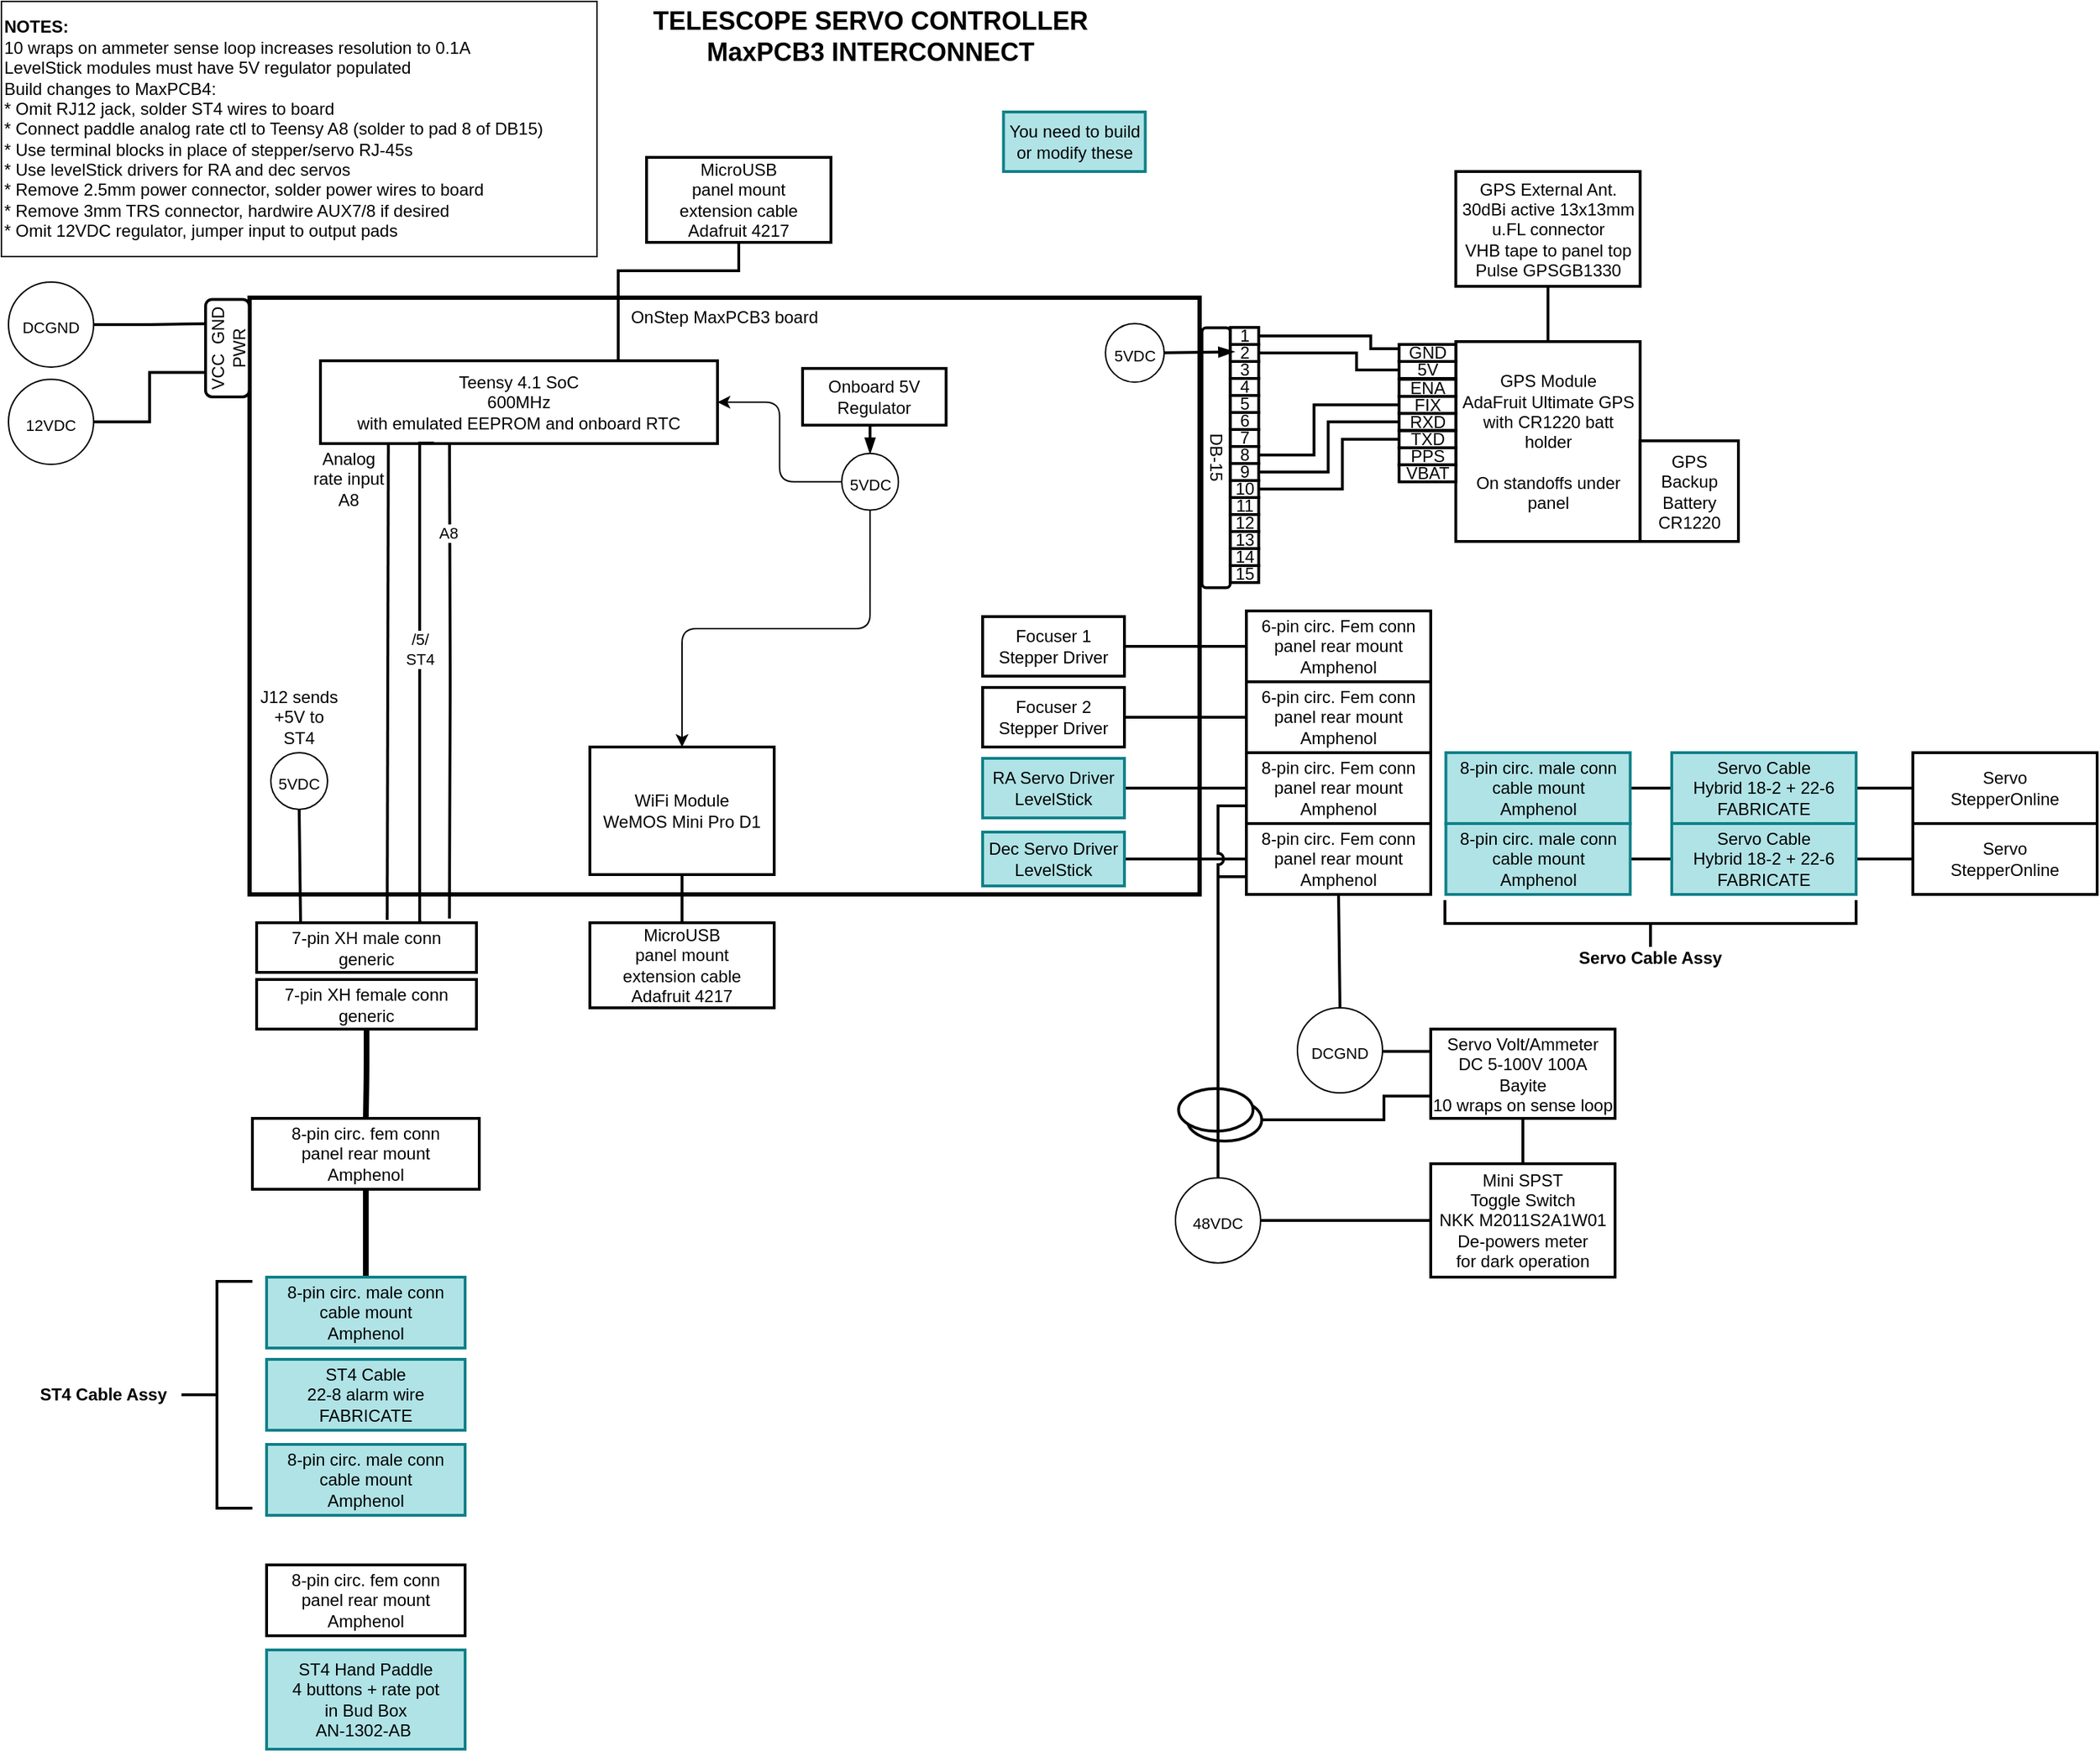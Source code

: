 <mxfile>
    <diagram name="Page-1" id="UEqEyAsB8S766lTFCi-Z">
        <mxGraphModel dx="906" dy="627" grid="1" gridSize="10" guides="1" tooltips="1" connect="1" arrows="1" fold="1" page="1" pageScale="1" pageWidth="1654" pageHeight="2336" math="0" shadow="0">
            <root>
                <mxCell id="0"/>
                <mxCell id="1" parent="0"/>
                <mxCell id="fNMqg_ss_aidQW02KWIx-110" style="edgeStyle=orthogonalEdgeStyle;rounded=0;jumpStyle=arc;orthogonalLoop=1;jettySize=auto;html=1;exitX=1;exitY=0.5;exitDx=0;exitDy=0;entryX=0;entryY=0.75;entryDx=0;entryDy=0;strokeWidth=2;endArrow=none;endFill=0;" parent="1" source="fNMqg_ss_aidQW02KWIx-108" target="fNMqg_ss_aidQW02KWIx-109" edge="1">
                    <mxGeometry relative="1" as="geometry">
                        <Array as="points">
                            <mxPoint x="1010" y="809"/>
                            <mxPoint x="1010" y="792"/>
                        </Array>
                    </mxGeometry>
                </mxCell>
                <mxCell id="fNMqg_ss_aidQW02KWIx-108" value="" style="ellipse;whiteSpace=wrap;html=1;strokeWidth=2;" parent="1" vertex="1">
                    <mxGeometry x="871.32" y="794" width="52.5" height="30" as="geometry"/>
                </mxCell>
                <mxCell id="fNMqg_ss_aidQW02KWIx-107" value="" style="ellipse;whiteSpace=wrap;html=1;strokeWidth=2;" parent="1" vertex="1">
                    <mxGeometry x="865.18" y="787" width="52.5" height="30" as="geometry"/>
                </mxCell>
                <mxCell id="Q9T9pun5c3dHjWWsXrWX-3" value="OnStep MaxPCB3 board" style="rounded=0;whiteSpace=wrap;html=1;verticalAlign=top;strokeWidth=3;" parent="1" vertex="1">
                    <mxGeometry x="210" y="229" width="670" height="421" as="geometry"/>
                </mxCell>
                <mxCell id="_HGjW_DX3VZrAmac7toe-38" value="&lt;font style=&quot;font-size: 18px;&quot;&gt;&lt;b&gt;TELESCOPE SERVO CONTROLLER&lt;br&gt;MaxPCB3 INTERCONNECT&lt;br&gt;&lt;/b&gt;&lt;/font&gt;" style="text;html=1;strokeColor=none;fillColor=none;align=center;verticalAlign=middle;whiteSpace=wrap;rounded=0;fontSize=11;fontFamily=Helvetica;fontColor=default;" parent="1" vertex="1">
                    <mxGeometry x="482.62" y="30" width="330" height="30" as="geometry"/>
                </mxCell>
                <mxCell id="_HGjW_DX3VZrAmac7toe-56" value="&lt;font style=&quot;font-size: 11px;&quot;&gt;12VDC&lt;/font&gt;" style="ellipse;whiteSpace=wrap;html=1;aspect=fixed;fontFamily=Helvetica;fontSize=18;fontColor=default;" parent="1" vertex="1">
                    <mxGeometry x="40" y="286.61" width="60" height="60" as="geometry"/>
                </mxCell>
                <mxCell id="DmmtlnbeRdiQzRtUIVF0-5" value="DB-15" style="rounded=1;whiteSpace=wrap;html=1;strokeWidth=2;rotation=90;" parent="1" vertex="1">
                    <mxGeometry x="800" y="331.92" width="183.39" height="20" as="geometry"/>
                </mxCell>
                <mxCell id="DmmtlnbeRdiQzRtUIVF0-23" value="&lt;b&gt;NOTES:&lt;/b&gt;&lt;br&gt;10 wraps on ammeter sense loop increases resolution to 0.1A&lt;br&gt;LevelStick modules must have 5V regulator populated&lt;br&gt;Build changes to MaxPCB4:&lt;br&gt;* Omit RJ12 jack, solder ST4 wires to board&lt;br&gt;* Connect paddle analog rate ctl to Teensy A8 (solder to pad 8 of DB15)&lt;br&gt;* Use terminal blocks in place of stepper/servo RJ-45s&lt;br&gt;* Use levelStick drivers for RA and dec servos&lt;br&gt;* Remove 2.5mm power connector, solder power wires to board&lt;br&gt;* Remove 3mm TRS connector, hardwire AUX7/8 if desired&lt;br&gt;* Omit 12VDC regulator, jumper input to output pads" style="text;html=1;strokeColor=default;fillColor=none;align=left;verticalAlign=middle;whiteSpace=wrap;rounded=0;perimeterSpacing=1;" parent="1" vertex="1">
                    <mxGeometry x="35" y="20" width="420" height="180" as="geometry"/>
                </mxCell>
                <mxCell id="DmmtlnbeRdiQzRtUIVF0-28" value="" style="endArrow=none;html=1;rounded=0;labelBackgroundColor=default;strokeColor=default;strokeWidth=2;fontFamily=Helvetica;fontSize=11;fontColor=default;shape=connector;jumpStyle=arc;edgeStyle=orthogonalEdgeStyle;entryX=0.25;entryY=0;entryDx=0;entryDy=0;exitX=1;exitY=0.5;exitDx=0;exitDy=0;" parent="1" source="_HGjW_DX3VZrAmac7toe-56" target="fNMqg_ss_aidQW02KWIx-8" edge="1">
                    <mxGeometry width="50" height="50" relative="1" as="geometry">
                        <mxPoint x="485" y="657" as="sourcePoint"/>
                        <mxPoint x="550" y="657" as="targetPoint"/>
                    </mxGeometry>
                </mxCell>
                <mxCell id="DmmtlnbeRdiQzRtUIVF0-29" value="&lt;font style=&quot;font-size: 11px;&quot;&gt;DCGND&lt;/font&gt;" style="ellipse;whiteSpace=wrap;html=1;aspect=fixed;fontFamily=Helvetica;fontSize=18;fontColor=default;" parent="1" vertex="1">
                    <mxGeometry x="40" y="218" width="60" height="60" as="geometry"/>
                </mxCell>
                <mxCell id="DmmtlnbeRdiQzRtUIVF0-33" value="ST4 Hand Paddle&lt;br&gt;4 buttons + rate pot&lt;br&gt;in Bud Box&lt;br&gt;AN-1302-AB&amp;nbsp;" style="rounded=0;whiteSpace=wrap;html=1;strokeWidth=2;rotation=0;fillColor=#b0e3e6;strokeColor=#0e8088;" parent="1" vertex="1">
                    <mxGeometry x="222" y="1183" width="140" height="70" as="geometry"/>
                </mxCell>
                <mxCell id="9" style="edgeStyle=orthogonalEdgeStyle;html=1;exitX=0.5;exitY=1;exitDx=0;exitDy=0;entryX=0.5;entryY=0;entryDx=0;entryDy=0;strokeWidth=4;endArrow=none;endFill=0;" edge="1" parent="1" source="fNMqg_ss_aidQW02KWIx-2" target="fNMqg_ss_aidQW02KWIx-5">
                    <mxGeometry relative="1" as="geometry"/>
                </mxCell>
                <mxCell id="fNMqg_ss_aidQW02KWIx-2" value="8-pin circ. fem conn&lt;br&gt;panel rear mount&lt;br&gt;Amphenol" style="rounded=0;whiteSpace=wrap;html=1;strokeWidth=2;rotation=0;" parent="1" vertex="1">
                    <mxGeometry x="212" y="808" width="160" height="50" as="geometry"/>
                </mxCell>
                <mxCell id="fNMqg_ss_aidQW02KWIx-5" value="8-pin circ. male conn&lt;br&gt;cable mount&lt;br&gt;Amphenol" style="rounded=0;whiteSpace=wrap;html=1;strokeWidth=2;rotation=0;fillColor=#b0e3e6;strokeColor=#0e8088;" parent="1" vertex="1">
                    <mxGeometry x="222" y="920" width="140" height="50" as="geometry"/>
                </mxCell>
                <mxCell id="fNMqg_ss_aidQW02KWIx-8" value="VCC&amp;nbsp; GND&lt;br&gt;PWR" style="rounded=1;whiteSpace=wrap;html=1;strokeWidth=2;rotation=-90;" parent="1" vertex="1">
                    <mxGeometry x="160" y="249.22" width="68.76" height="30.78" as="geometry"/>
                </mxCell>
                <mxCell id="fNMqg_ss_aidQW02KWIx-118" style="edgeStyle=orthogonalEdgeStyle;rounded=0;jumpStyle=arc;orthogonalLoop=1;jettySize=auto;html=1;exitX=0.5;exitY=1;exitDx=0;exitDy=0;entryX=0.5;entryY=0;entryDx=0;entryDy=0;strokeWidth=2;endArrow=none;endFill=0;" parent="1" source="fNMqg_ss_aidQW02KWIx-9" target="fNMqg_ss_aidQW02KWIx-117" edge="1">
                    <mxGeometry relative="1" as="geometry"/>
                </mxCell>
                <mxCell id="fNMqg_ss_aidQW02KWIx-9" value="WiFi Module&lt;br style=&quot;border-color: var(--border-color);&quot;&gt;WeMOS Mini Pro D1" style="rounded=0;whiteSpace=wrap;html=1;strokeWidth=2;rotation=0;" parent="1" vertex="1">
                    <mxGeometry x="450" y="546" width="130" height="90" as="geometry"/>
                </mxCell>
                <mxCell id="fNMqg_ss_aidQW02KWIx-10" value="GPS Module&lt;br&gt;AdaFruit Ultimate GPS&lt;br&gt;with CR1220 batt&lt;br&gt;holder&lt;br&gt;&lt;br&gt;On standoffs under panel" style="rounded=0;whiteSpace=wrap;html=1;strokeWidth=2;rotation=0;" parent="1" vertex="1">
                    <mxGeometry x="1060.7" y="260" width="130" height="141" as="geometry"/>
                </mxCell>
                <mxCell id="fNMqg_ss_aidQW02KWIx-13" value="1" style="rounded=0;whiteSpace=wrap;html=1;strokeWidth=2;rotation=0;" parent="1" vertex="1">
                    <mxGeometry x="901.7" y="250" width="20" height="12" as="geometry"/>
                </mxCell>
                <mxCell id="fNMqg_ss_aidQW02KWIx-14" value="2" style="rounded=0;whiteSpace=wrap;html=1;strokeWidth=2;rotation=0;" parent="1" vertex="1">
                    <mxGeometry x="901.7" y="262" width="20" height="12" as="geometry"/>
                </mxCell>
                <mxCell id="fNMqg_ss_aidQW02KWIx-15" value="3" style="rounded=0;whiteSpace=wrap;html=1;strokeWidth=2;rotation=0;" parent="1" vertex="1">
                    <mxGeometry x="901.7" y="274" width="20" height="12" as="geometry"/>
                </mxCell>
                <mxCell id="fNMqg_ss_aidQW02KWIx-16" value="4" style="rounded=0;whiteSpace=wrap;html=1;strokeWidth=2;rotation=0;" parent="1" vertex="1">
                    <mxGeometry x="901.7" y="286" width="20" height="12" as="geometry"/>
                </mxCell>
                <mxCell id="fNMqg_ss_aidQW02KWIx-17" value="5" style="rounded=0;whiteSpace=wrap;html=1;strokeWidth=2;rotation=0;" parent="1" vertex="1">
                    <mxGeometry x="901.7" y="298" width="20" height="12" as="geometry"/>
                </mxCell>
                <mxCell id="fNMqg_ss_aidQW02KWIx-18" value="6" style="rounded=0;whiteSpace=wrap;html=1;strokeWidth=2;rotation=0;" parent="1" vertex="1">
                    <mxGeometry x="901.7" y="310" width="20" height="12" as="geometry"/>
                </mxCell>
                <mxCell id="fNMqg_ss_aidQW02KWIx-19" value="7" style="rounded=0;whiteSpace=wrap;html=1;strokeWidth=2;rotation=0;" parent="1" vertex="1">
                    <mxGeometry x="901.7" y="322" width="20" height="12" as="geometry"/>
                </mxCell>
                <mxCell id="fNMqg_ss_aidQW02KWIx-20" value="8" style="rounded=0;whiteSpace=wrap;html=1;strokeWidth=2;rotation=0;" parent="1" vertex="1">
                    <mxGeometry x="901.7" y="334" width="20" height="12" as="geometry"/>
                </mxCell>
                <mxCell id="fNMqg_ss_aidQW02KWIx-21" value="9" style="rounded=0;whiteSpace=wrap;html=1;strokeWidth=2;rotation=0;" parent="1" vertex="1">
                    <mxGeometry x="901.7" y="346" width="20" height="12" as="geometry"/>
                </mxCell>
                <mxCell id="fNMqg_ss_aidQW02KWIx-38" style="edgeStyle=orthogonalEdgeStyle;rounded=0;orthogonalLoop=1;jettySize=auto;html=1;entryX=0;entryY=0.5;entryDx=0;entryDy=0;strokeWidth=2;endArrow=none;endFill=0;exitX=1;exitY=0.5;exitDx=0;exitDy=0;jumpStyle=arc;" parent="1" source="fNMqg_ss_aidQW02KWIx-22" target="fNMqg_ss_aidQW02KWIx-31" edge="1">
                    <mxGeometry relative="1" as="geometry">
                        <mxPoint x="1000.7" y="410" as="sourcePoint"/>
                        <Array as="points">
                            <mxPoint x="980.7" y="364"/>
                            <mxPoint x="980.7" y="329"/>
                        </Array>
                    </mxGeometry>
                </mxCell>
                <mxCell id="fNMqg_ss_aidQW02KWIx-22" value="10" style="rounded=0;whiteSpace=wrap;html=1;strokeWidth=2;rotation=0;" parent="1" vertex="1">
                    <mxGeometry x="901.7" y="358" width="20" height="12" as="geometry"/>
                </mxCell>
                <mxCell id="fNMqg_ss_aidQW02KWIx-23" value="11" style="rounded=0;whiteSpace=wrap;html=1;strokeWidth=2;rotation=0;" parent="1" vertex="1">
                    <mxGeometry x="901.7" y="370" width="20" height="12" as="geometry"/>
                </mxCell>
                <mxCell id="fNMqg_ss_aidQW02KWIx-24" value="12" style="rounded=0;whiteSpace=wrap;html=1;strokeWidth=2;rotation=0;" parent="1" vertex="1">
                    <mxGeometry x="901.7" y="382" width="20" height="12" as="geometry"/>
                </mxCell>
                <mxCell id="fNMqg_ss_aidQW02KWIx-25" value="13" style="rounded=0;whiteSpace=wrap;html=1;strokeWidth=2;rotation=0;" parent="1" vertex="1">
                    <mxGeometry x="901.7" y="394" width="20" height="12" as="geometry"/>
                </mxCell>
                <mxCell id="fNMqg_ss_aidQW02KWIx-26" value="14" style="rounded=0;whiteSpace=wrap;html=1;strokeWidth=2;rotation=0;" parent="1" vertex="1">
                    <mxGeometry x="901.7" y="406" width="20" height="12" as="geometry"/>
                </mxCell>
                <mxCell id="fNMqg_ss_aidQW02KWIx-27" value="15" style="rounded=0;whiteSpace=wrap;html=1;strokeWidth=2;rotation=0;" parent="1" vertex="1">
                    <mxGeometry x="901.7" y="418" width="20" height="12" as="geometry"/>
                </mxCell>
                <mxCell id="fNMqg_ss_aidQW02KWIx-28" value="GND" style="rounded=0;whiteSpace=wrap;html=1;strokeWidth=2;rotation=0;" parent="1" vertex="1">
                    <mxGeometry x="1020.7" y="262" width="40" height="12" as="geometry"/>
                </mxCell>
                <mxCell id="fNMqg_ss_aidQW02KWIx-29" value="5V" style="rounded=0;whiteSpace=wrap;html=1;strokeWidth=2;rotation=0;" parent="1" vertex="1">
                    <mxGeometry x="1020.7" y="274" width="40" height="12" as="geometry"/>
                </mxCell>
                <mxCell id="fNMqg_ss_aidQW02KWIx-30" value="RXD" style="rounded=0;whiteSpace=wrap;html=1;strokeWidth=2;rotation=0;" parent="1" vertex="1">
                    <mxGeometry x="1020.7" y="310.61" width="40" height="12" as="geometry"/>
                </mxCell>
                <mxCell id="fNMqg_ss_aidQW02KWIx-31" value="TXD" style="rounded=0;whiteSpace=wrap;html=1;strokeWidth=2;rotation=0;" parent="1" vertex="1">
                    <mxGeometry x="1020.7" y="322.92" width="40" height="12" as="geometry"/>
                </mxCell>
                <mxCell id="fNMqg_ss_aidQW02KWIx-32" value="" style="endArrow=none;html=1;rounded=0;labelBackgroundColor=default;strokeColor=default;strokeWidth=2;fontFamily=Helvetica;fontSize=11;fontColor=default;shape=connector;jumpStyle=arc;edgeStyle=orthogonalEdgeStyle;entryX=0;entryY=0.25;entryDx=0;entryDy=0;exitX=1;exitY=0.5;exitDx=0;exitDy=0;" parent="1" source="fNMqg_ss_aidQW02KWIx-13" target="fNMqg_ss_aidQW02KWIx-28" edge="1">
                    <mxGeometry width="50" height="50" relative="1" as="geometry">
                        <mxPoint x="320.7" y="278" as="sourcePoint"/>
                        <mxPoint x="399.7" y="277" as="targetPoint"/>
                        <Array as="points">
                            <mxPoint x="1000.7" y="256"/>
                            <mxPoint x="1000.7" y="265"/>
                        </Array>
                    </mxGeometry>
                </mxCell>
                <mxCell id="fNMqg_ss_aidQW02KWIx-34" value="" style="endArrow=none;html=1;rounded=0;strokeWidth=2;edgeStyle=orthogonalEdgeStyle;exitX=1;exitY=0.5;exitDx=0;exitDy=0;entryX=0.75;entryY=0;entryDx=0;entryDy=0;" parent="1" source="DmmtlnbeRdiQzRtUIVF0-29" target="fNMqg_ss_aidQW02KWIx-8" edge="1">
                    <mxGeometry width="50" height="50" relative="1" as="geometry">
                        <mxPoint x="400" y="360" as="sourcePoint"/>
                        <mxPoint x="450" y="310" as="targetPoint"/>
                    </mxGeometry>
                </mxCell>
                <mxCell id="fNMqg_ss_aidQW02KWIx-35" value="" style="endArrow=none;html=1;rounded=0;labelBackgroundColor=default;strokeColor=default;strokeWidth=2;fontFamily=Helvetica;fontSize=11;fontColor=default;shape=connector;jumpStyle=arc;edgeStyle=orthogonalEdgeStyle;entryX=0;entryY=0.5;entryDx=0;entryDy=0;exitX=1;exitY=0.5;exitDx=0;exitDy=0;" parent="1" source="fNMqg_ss_aidQW02KWIx-14" target="fNMqg_ss_aidQW02KWIx-29" edge="1">
                    <mxGeometry width="50" height="50" relative="1" as="geometry">
                        <mxPoint x="931.7" y="266" as="sourcePoint"/>
                        <mxPoint x="1030.7" y="275" as="targetPoint"/>
                        <Array as="points">
                            <mxPoint x="990.7" y="268"/>
                            <mxPoint x="990.7" y="280"/>
                        </Array>
                    </mxGeometry>
                </mxCell>
                <mxCell id="fNMqg_ss_aidQW02KWIx-36" value="" style="endArrow=none;html=1;rounded=0;labelBackgroundColor=default;strokeColor=default;strokeWidth=2;fontFamily=Helvetica;fontSize=11;fontColor=default;shape=connector;jumpStyle=arc;edgeStyle=orthogonalEdgeStyle;entryX=0;entryY=0.5;entryDx=0;entryDy=0;exitX=1;exitY=0.5;exitDx=0;exitDy=0;" parent="1" source="fNMqg_ss_aidQW02KWIx-21" target="fNMqg_ss_aidQW02KWIx-30" edge="1">
                    <mxGeometry width="50" height="50" relative="1" as="geometry">
                        <mxPoint x="960.7" y="370" as="sourcePoint"/>
                        <mxPoint x="1030.7" y="290" as="targetPoint"/>
                        <Array as="points">
                            <mxPoint x="970.7" y="352"/>
                            <mxPoint x="970.7" y="317"/>
                        </Array>
                    </mxGeometry>
                </mxCell>
                <mxCell id="fNMqg_ss_aidQW02KWIx-44" style="edgeStyle=orthogonalEdgeStyle;rounded=0;orthogonalLoop=1;jettySize=auto;html=1;exitX=0;exitY=0.5;exitDx=0;exitDy=0;entryX=1;entryY=0.5;entryDx=0;entryDy=0;strokeWidth=2;endArrow=none;endFill=0;jumpStyle=arc;" parent="1" source="fNMqg_ss_aidQW02KWIx-39" target="fNMqg_ss_aidQW02KWIx-20" edge="1">
                    <mxGeometry relative="1" as="geometry">
                        <Array as="points">
                            <mxPoint x="960.7" y="305"/>
                            <mxPoint x="960.7" y="340"/>
                        </Array>
                    </mxGeometry>
                </mxCell>
                <mxCell id="fNMqg_ss_aidQW02KWIx-39" value="FIX" style="rounded=0;whiteSpace=wrap;html=1;strokeWidth=2;rotation=0;" parent="1" vertex="1">
                    <mxGeometry x="1020.7" y="298.61" width="40" height="12" as="geometry"/>
                </mxCell>
                <mxCell id="fNMqg_ss_aidQW02KWIx-40" value="ENA" style="rounded=0;whiteSpace=wrap;html=1;strokeWidth=2;rotation=0;" parent="1" vertex="1">
                    <mxGeometry x="1020.7" y="286.61" width="40" height="12" as="geometry"/>
                </mxCell>
                <mxCell id="fNMqg_ss_aidQW02KWIx-41" value="PPS" style="rounded=0;whiteSpace=wrap;html=1;strokeWidth=2;rotation=0;" parent="1" vertex="1">
                    <mxGeometry x="1020.7" y="334.92" width="40" height="12" as="geometry"/>
                </mxCell>
                <mxCell id="fNMqg_ss_aidQW02KWIx-51" style="edgeStyle=orthogonalEdgeStyle;rounded=0;jumpStyle=arc;orthogonalLoop=1;jettySize=auto;html=1;exitX=0.5;exitY=1;exitDx=0;exitDy=0;entryX=0.5;entryY=0;entryDx=0;entryDy=0;strokeWidth=2;endArrow=none;endFill=0;" parent="1" source="fNMqg_ss_aidQW02KWIx-49" target="fNMqg_ss_aidQW02KWIx-10" edge="1">
                    <mxGeometry relative="1" as="geometry"/>
                </mxCell>
                <mxCell id="fNMqg_ss_aidQW02KWIx-49" value="GPS External Ant.&lt;br&gt;30dBi active 13x13mm&lt;br&gt;u.FL connector&lt;br&gt;VHB tape to panel top&lt;br&gt;Pulse&amp;nbsp;GPSGB1330" style="rounded=0;whiteSpace=wrap;html=1;strokeWidth=2;rotation=0;" parent="1" vertex="1">
                    <mxGeometry x="1060.7" y="140" width="130" height="81" as="geometry"/>
                </mxCell>
                <mxCell id="fNMqg_ss_aidQW02KWIx-116" style="edgeStyle=orthogonalEdgeStyle;rounded=0;jumpStyle=arc;orthogonalLoop=1;jettySize=auto;html=1;exitX=0.75;exitY=0;exitDx=0;exitDy=0;entryX=0.5;entryY=1;entryDx=0;entryDy=0;strokeWidth=2;endArrow=none;endFill=0;" parent="1" source="fNMqg_ss_aidQW02KWIx-52" target="fNMqg_ss_aidQW02KWIx-115" edge="1">
                    <mxGeometry relative="1" as="geometry">
                        <Array as="points">
                            <mxPoint x="470" y="210"/>
                            <mxPoint x="555" y="210"/>
                        </Array>
                    </mxGeometry>
                </mxCell>
                <mxCell id="6" style="edgeStyle=orthogonalEdgeStyle;html=1;entryX=0.877;entryY=-0.086;entryDx=0;entryDy=0;entryPerimeter=0;endArrow=none;endFill=0;strokeWidth=2;" edge="1" parent="1" target="4">
                    <mxGeometry relative="1" as="geometry">
                        <mxPoint x="351" y="330" as="sourcePoint"/>
                    </mxGeometry>
                </mxCell>
                <mxCell id="7" value="A8" style="edgeLabel;html=1;align=center;verticalAlign=middle;resizable=0;points=[];" vertex="1" connectable="0" parent="6">
                    <mxGeometry x="0.137" relative="1" as="geometry">
                        <mxPoint x="-1" y="-127" as="offset"/>
                    </mxGeometry>
                </mxCell>
                <mxCell id="fNMqg_ss_aidQW02KWIx-52" value="Teensy 4.1 SoC&lt;br&gt;600MHz&lt;br&gt;with emulated EEPROM and onboard RTC" style="rounded=0;whiteSpace=wrap;html=1;strokeWidth=2;rotation=0;" parent="1" vertex="1">
                    <mxGeometry x="260" y="273.53" width="280" height="58.39" as="geometry"/>
                </mxCell>
                <mxCell id="fNMqg_ss_aidQW02KWIx-77" style="edgeStyle=orthogonalEdgeStyle;rounded=0;jumpStyle=arc;orthogonalLoop=1;jettySize=auto;html=1;exitX=1;exitY=0.5;exitDx=0;exitDy=0;entryX=0;entryY=0.5;entryDx=0;entryDy=0;strokeWidth=2;endArrow=none;endFill=0;" parent="1" source="fNMqg_ss_aidQW02KWIx-55" target="fNMqg_ss_aidQW02KWIx-65" edge="1">
                    <mxGeometry relative="1" as="geometry">
                        <mxPoint x="839" y="575" as="sourcePoint"/>
                    </mxGeometry>
                </mxCell>
                <mxCell id="fNMqg_ss_aidQW02KWIx-55" value="RA Servo Driver&lt;br&gt;LevelStick" style="rounded=0;whiteSpace=wrap;html=1;strokeWidth=2;rotation=0;fillColor=#b0e3e6;strokeColor=#0e8088;" parent="1" vertex="1">
                    <mxGeometry x="727" y="554" width="100" height="42" as="geometry"/>
                </mxCell>
                <mxCell id="fNMqg_ss_aidQW02KWIx-78" style="edgeStyle=orthogonalEdgeStyle;rounded=0;jumpStyle=arc;orthogonalLoop=1;jettySize=auto;html=1;exitX=1;exitY=0.5;exitDx=0;exitDy=0;entryX=0;entryY=0.5;entryDx=0;entryDy=0;strokeWidth=2;endArrow=none;endFill=0;" parent="1" target="fNMqg_ss_aidQW02KWIx-66" edge="1">
                    <mxGeometry relative="1" as="geometry">
                        <mxPoint x="839" y="625" as="sourcePoint"/>
                    </mxGeometry>
                </mxCell>
                <mxCell id="fNMqg_ss_aidQW02KWIx-133" value="" style="edgeStyle=orthogonalEdgeStyle;rounded=0;jumpStyle=arc;orthogonalLoop=1;jettySize=auto;html=1;labelBackgroundColor=#99CCFF;strokeWidth=2;endArrow=none;endFill=0;" parent="1" source="fNMqg_ss_aidQW02KWIx-56" target="fNMqg_ss_aidQW02KWIx-66" edge="1">
                    <mxGeometry relative="1" as="geometry"/>
                </mxCell>
                <mxCell id="fNMqg_ss_aidQW02KWIx-56" value="Dec Servo Driver&lt;br&gt;LevelStick" style="rounded=0;whiteSpace=wrap;html=1;strokeWidth=2;rotation=0;fillColor=#b0e3e6;strokeColor=#0e8088;" parent="1" vertex="1">
                    <mxGeometry x="727" y="606" width="100" height="38" as="geometry"/>
                </mxCell>
                <mxCell id="fNMqg_ss_aidQW02KWIx-83" style="edgeStyle=orthogonalEdgeStyle;rounded=0;jumpStyle=arc;orthogonalLoop=1;jettySize=auto;html=1;exitX=1;exitY=0.5;exitDx=0;exitDy=0;entryX=0;entryY=0.5;entryDx=0;entryDy=0;strokeWidth=2;endArrow=none;endFill=0;" parent="1" source="fNMqg_ss_aidQW02KWIx-57" target="fNMqg_ss_aidQW02KWIx-59" edge="1">
                    <mxGeometry relative="1" as="geometry">
                        <mxPoint x="839" y="475" as="sourcePoint"/>
                    </mxGeometry>
                </mxCell>
                <mxCell id="fNMqg_ss_aidQW02KWIx-57" value="Focuser 1&lt;br&gt;Stepper Driver" style="rounded=0;whiteSpace=wrap;html=1;strokeWidth=2;rotation=0;" parent="1" vertex="1">
                    <mxGeometry x="727" y="454" width="100" height="42" as="geometry"/>
                </mxCell>
                <mxCell id="fNMqg_ss_aidQW02KWIx-59" value="6-pin circ. Fem conn&lt;br&gt;panel rear mount&lt;br&gt;Amphenol" style="rounded=0;whiteSpace=wrap;html=1;strokeWidth=2;rotation=0;" parent="1" vertex="1">
                    <mxGeometry x="913" y="450" width="130" height="50" as="geometry"/>
                </mxCell>
                <mxCell id="fNMqg_ss_aidQW02KWIx-64" value="6-pin circ. Fem conn&lt;br&gt;panel rear mount&lt;br&gt;Amphenol" style="rounded=0;whiteSpace=wrap;html=1;strokeWidth=2;rotation=0;" parent="1" vertex="1">
                    <mxGeometry x="913" y="500" width="130" height="50" as="geometry"/>
                </mxCell>
                <mxCell id="fNMqg_ss_aidQW02KWIx-65" value="8-pin circ. Fem conn&lt;br&gt;panel rear mount&lt;br&gt;Amphenol" style="rounded=0;whiteSpace=wrap;html=1;strokeWidth=2;rotation=0;" parent="1" vertex="1">
                    <mxGeometry x="913" y="550" width="130" height="50" as="geometry"/>
                </mxCell>
                <mxCell id="fNMqg_ss_aidQW02KWIx-66" value="8-pin circ. Fem conn&lt;br&gt;panel rear mount&lt;br&gt;Amphenol" style="rounded=0;whiteSpace=wrap;html=1;strokeWidth=2;rotation=0;" parent="1" vertex="1">
                    <mxGeometry x="913" y="600" width="130" height="50" as="geometry"/>
                </mxCell>
                <mxCell id="fNMqg_ss_aidQW02KWIx-67" value="8-pin circ. fem conn&lt;br&gt;panel rear mount&lt;br&gt;Amphenol" style="rounded=0;whiteSpace=wrap;html=1;strokeWidth=2;rotation=0;" parent="1" vertex="1">
                    <mxGeometry x="222" y="1123" width="140" height="50" as="geometry"/>
                </mxCell>
                <mxCell id="fNMqg_ss_aidQW02KWIx-68" value="8-pin circ. male conn&lt;br&gt;cable mount&lt;br&gt;Amphenol" style="rounded=0;whiteSpace=wrap;html=1;strokeWidth=2;rotation=0;fillColor=#b0e3e6;strokeColor=#0e8088;" parent="1" vertex="1">
                    <mxGeometry x="222" y="1038" width="140" height="50" as="geometry"/>
                </mxCell>
                <mxCell id="fNMqg_ss_aidQW02KWIx-122" style="edgeStyle=orthogonalEdgeStyle;rounded=0;jumpStyle=arc;orthogonalLoop=1;jettySize=auto;html=1;exitX=1;exitY=0.5;exitDx=0;exitDy=0;entryX=0;entryY=0.5;entryDx=0;entryDy=0;strokeWidth=2;endArrow=none;endFill=0;" parent="1" source="fNMqg_ss_aidQW02KWIx-69" target="fNMqg_ss_aidQW02KWIx-119" edge="1">
                    <mxGeometry relative="1" as="geometry"/>
                </mxCell>
                <mxCell id="fNMqg_ss_aidQW02KWIx-69" value="8-pin circ. male conn&lt;br&gt;cable mount&lt;br&gt;Amphenol" style="rounded=0;whiteSpace=wrap;html=1;strokeWidth=2;rotation=0;fillColor=#b0e3e6;strokeColor=#0e8088;" parent="1" vertex="1">
                    <mxGeometry x="1053.7" y="550" width="130" height="50" as="geometry"/>
                </mxCell>
                <mxCell id="fNMqg_ss_aidQW02KWIx-125" style="edgeStyle=orthogonalEdgeStyle;rounded=0;jumpStyle=arc;orthogonalLoop=1;jettySize=auto;html=1;exitX=1;exitY=0.5;exitDx=0;exitDy=0;entryX=0;entryY=0.5;entryDx=0;entryDy=0;strokeWidth=2;endArrow=none;endFill=0;" parent="1" source="fNMqg_ss_aidQW02KWIx-70" target="fNMqg_ss_aidQW02KWIx-120" edge="1">
                    <mxGeometry relative="1" as="geometry"/>
                </mxCell>
                <mxCell id="fNMqg_ss_aidQW02KWIx-70" value="8-pin circ. male conn&lt;br&gt;cable mount&lt;br&gt;Amphenol" style="rounded=0;whiteSpace=wrap;html=1;strokeWidth=2;rotation=0;fillColor=#b0e3e6;strokeColor=#0e8088;" parent="1" vertex="1">
                    <mxGeometry x="1053.7" y="600" width="130" height="50" as="geometry"/>
                </mxCell>
                <mxCell id="fNMqg_ss_aidQW02KWIx-71" value="Servo&lt;br&gt;StepperOnline" style="rounded=0;whiteSpace=wrap;html=1;strokeWidth=2;rotation=0;" parent="1" vertex="1">
                    <mxGeometry x="1383" y="550" width="130" height="50" as="geometry"/>
                </mxCell>
                <mxCell id="fNMqg_ss_aidQW02KWIx-72" value="Servo&lt;br&gt;StepperOnline" style="rounded=0;whiteSpace=wrap;html=1;strokeWidth=2;rotation=0;" parent="1" vertex="1">
                    <mxGeometry x="1383" y="600" width="130" height="50" as="geometry"/>
                </mxCell>
                <mxCell id="fNMqg_ss_aidQW02KWIx-80" style="edgeStyle=orthogonalEdgeStyle;rounded=0;jumpStyle=arc;orthogonalLoop=1;jettySize=auto;html=1;exitX=1;exitY=0.5;exitDx=0;exitDy=0;entryX=0;entryY=0.5;entryDx=0;entryDy=0;strokeWidth=2;endArrow=none;endFill=0;" parent="1" source="fNMqg_ss_aidQW02KWIx-79" target="fNMqg_ss_aidQW02KWIx-64" edge="1">
                    <mxGeometry relative="1" as="geometry">
                        <mxPoint x="839" y="525" as="sourcePoint"/>
                    </mxGeometry>
                </mxCell>
                <mxCell id="fNMqg_ss_aidQW02KWIx-79" value="Focuser 2&lt;br&gt;Stepper Driver" style="rounded=0;whiteSpace=wrap;html=1;strokeWidth=2;rotation=0;" parent="1" vertex="1">
                    <mxGeometry x="727" y="504" width="100" height="42" as="geometry"/>
                </mxCell>
                <mxCell id="fNMqg_ss_aidQW02KWIx-86" style="edgeStyle=orthogonalEdgeStyle;rounded=0;jumpStyle=arc;orthogonalLoop=1;jettySize=auto;html=1;exitX=0.5;exitY=1;exitDx=0;exitDy=0;entryX=0.5;entryY=0;entryDx=0;entryDy=0;strokeWidth=2;endArrow=blockThin;endFill=1;" parent="1" source="fNMqg_ss_aidQW02KWIx-84" target="fNMqg_ss_aidQW02KWIx-85" edge="1">
                    <mxGeometry relative="1" as="geometry"/>
                </mxCell>
                <mxCell id="fNMqg_ss_aidQW02KWIx-84" value="Onboard 5V&lt;br&gt;Regulator" style="rounded=0;whiteSpace=wrap;html=1;strokeWidth=2;rotation=0;" parent="1" vertex="1">
                    <mxGeometry x="600" y="278.92" width="101.24" height="40" as="geometry"/>
                </mxCell>
                <mxCell id="2" style="edgeStyle=orthogonalEdgeStyle;html=1;exitX=0;exitY=0.5;exitDx=0;exitDy=0;entryX=1;entryY=0.5;entryDx=0;entryDy=0;" edge="1" parent="1" source="fNMqg_ss_aidQW02KWIx-85" target="fNMqg_ss_aidQW02KWIx-52">
                    <mxGeometry relative="1" as="geometry"/>
                </mxCell>
                <mxCell id="3" style="edgeStyle=orthogonalEdgeStyle;html=1;exitX=0.5;exitY=1;exitDx=0;exitDy=0;entryX=0.5;entryY=0;entryDx=0;entryDy=0;" edge="1" parent="1" source="fNMqg_ss_aidQW02KWIx-85" target="fNMqg_ss_aidQW02KWIx-9">
                    <mxGeometry relative="1" as="geometry"/>
                </mxCell>
                <mxCell id="fNMqg_ss_aidQW02KWIx-85" value="&lt;font style=&quot;font-size: 11px;&quot;&gt;5VDC&lt;/font&gt;" style="ellipse;whiteSpace=wrap;html=1;aspect=fixed;fontFamily=Helvetica;fontSize=18;fontColor=default;" parent="1" vertex="1">
                    <mxGeometry x="627.62" y="338.92" width="40" height="40" as="geometry"/>
                </mxCell>
                <mxCell id="fNMqg_ss_aidQW02KWIx-88" style="edgeStyle=orthogonalEdgeStyle;rounded=0;jumpStyle=arc;orthogonalLoop=1;jettySize=auto;html=1;exitX=1;exitY=0.5;exitDx=0;exitDy=0;entryX=0.092;entryY=-0.13;entryDx=0;entryDy=0;entryPerimeter=0;strokeWidth=2;endArrow=blockThin;endFill=1;" parent="1" source="fNMqg_ss_aidQW02KWIx-87" target="DmmtlnbeRdiQzRtUIVF0-5" edge="1">
                    <mxGeometry relative="1" as="geometry"/>
                </mxCell>
                <mxCell id="fNMqg_ss_aidQW02KWIx-87" value="&lt;font style=&quot;font-size: 11px;&quot;&gt;5VDC&lt;/font&gt;" style="ellipse;whiteSpace=wrap;html=1;aspect=fixed;fontFamily=Helvetica;fontSize=18;fontColor=default;" parent="1" vertex="1">
                    <mxGeometry x="813.61" y="247.22" width="41.39" height="41.39" as="geometry"/>
                </mxCell>
                <mxCell id="fNMqg_ss_aidQW02KWIx-89" value="VBAT" style="rounded=0;whiteSpace=wrap;html=1;strokeWidth=2;rotation=0;" parent="1" vertex="1">
                    <mxGeometry x="1020.7" y="346.92" width="40" height="12" as="geometry"/>
                </mxCell>
                <mxCell id="fNMqg_ss_aidQW02KWIx-93" style="edgeStyle=orthogonalEdgeStyle;rounded=0;jumpStyle=arc;orthogonalLoop=1;jettySize=auto;html=1;exitX=0.5;exitY=1;exitDx=0;exitDy=0;strokeWidth=2;endArrow=none;endFill=0;entryX=0.2;entryY=0.029;entryDx=0;entryDy=0;entryPerimeter=0;" parent="1" source="fNMqg_ss_aidQW02KWIx-90" target="4" edge="1">
                    <mxGeometry relative="1" as="geometry">
                        <mxPoint x="245" y="660" as="targetPoint"/>
                    </mxGeometry>
                </mxCell>
                <mxCell id="fNMqg_ss_aidQW02KWIx-90" value="&lt;font style=&quot;font-size: 11px;&quot;&gt;5VDC&lt;/font&gt;" style="ellipse;whiteSpace=wrap;html=1;aspect=fixed;fontFamily=Helvetica;fontSize=18;fontColor=default;" parent="1" vertex="1">
                    <mxGeometry x="225" y="550" width="40" height="40" as="geometry"/>
                </mxCell>
                <mxCell id="fNMqg_ss_aidQW02KWIx-95" value="" style="endArrow=none;html=1;rounded=0;strokeWidth=2;jumpStyle=arc;edgeStyle=orthogonalEdgeStyle;entryX=0.171;entryY=1;entryDx=0;entryDy=0;entryPerimeter=0;exitX=0.594;exitY=-0.057;exitDx=0;exitDy=0;exitPerimeter=0;" parent="1" source="4" target="fNMqg_ss_aidQW02KWIx-52" edge="1">
                    <mxGeometry width="50" height="50" relative="1" as="geometry">
                        <mxPoint x="310" y="660" as="sourcePoint"/>
                        <mxPoint x="750" y="460" as="targetPoint"/>
                    </mxGeometry>
                </mxCell>
                <mxCell id="fNMqg_ss_aidQW02KWIx-97" value="Analog rate input&lt;br&gt;A8" style="text;html=1;strokeColor=none;fillColor=none;align=center;verticalAlign=middle;whiteSpace=wrap;rounded=0;" parent="1" vertex="1">
                    <mxGeometry x="250" y="335.92" width="60" height="43" as="geometry"/>
                </mxCell>
                <mxCell id="fNMqg_ss_aidQW02KWIx-98" value="" style="endArrow=none;html=1;rounded=0;strokeWidth=2;jumpStyle=arc;edgeStyle=orthogonalEdgeStyle;entryX=0.286;entryY=0.994;entryDx=0;entryDy=0;entryPerimeter=0;exitX=0.75;exitY=0;exitDx=0;exitDy=0;" parent="1" target="fNMqg_ss_aidQW02KWIx-52" edge="1" source="4">
                    <mxGeometry width="50" height="50" relative="1" as="geometry">
                        <mxPoint x="340" y="660" as="sourcePoint"/>
                        <mxPoint x="318" y="342" as="targetPoint"/>
                        <Array as="points">
                            <mxPoint x="331" y="669"/>
                            <mxPoint x="330" y="669"/>
                            <mxPoint x="330" y="332"/>
                        </Array>
                    </mxGeometry>
                </mxCell>
                <mxCell id="fNMqg_ss_aidQW02KWIx-99" value="/5/&lt;br&gt;ST4" style="edgeLabel;html=1;align=center;verticalAlign=middle;resizable=0;points=[];" parent="fNMqg_ss_aidQW02KWIx-98" vertex="1" connectable="0">
                    <mxGeometry x="0.112" relative="1" as="geometry">
                        <mxPoint as="offset"/>
                    </mxGeometry>
                </mxCell>
                <mxCell id="fNMqg_ss_aidQW02KWIx-112" style="edgeStyle=orthogonalEdgeStyle;rounded=0;jumpStyle=arc;orthogonalLoop=1;jettySize=auto;html=1;exitX=1;exitY=0.5;exitDx=0;exitDy=0;entryX=0;entryY=0.5;entryDx=0;entryDy=0;strokeWidth=2;endArrow=none;endFill=0;" parent="1" source="fNMqg_ss_aidQW02KWIx-100" target="fNMqg_ss_aidQW02KWIx-111" edge="1">
                    <mxGeometry relative="1" as="geometry"/>
                </mxCell>
                <mxCell id="fNMqg_ss_aidQW02KWIx-100" value="&lt;font style=&quot;font-size: 11px;&quot;&gt;48VDC&lt;/font&gt;" style="ellipse;whiteSpace=wrap;html=1;aspect=fixed;fontFamily=Helvetica;fontSize=18;fontColor=default;" parent="1" vertex="1">
                    <mxGeometry x="863" y="850" width="60" height="60" as="geometry"/>
                </mxCell>
                <mxCell id="fNMqg_ss_aidQW02KWIx-101" value="" style="endArrow=none;html=1;rounded=0;strokeWidth=2;jumpStyle=arc;exitX=0.5;exitY=0;exitDx=0;exitDy=0;entryX=0;entryY=0.75;entryDx=0;entryDy=0;edgeStyle=orthogonalEdgeStyle;" parent="1" source="fNMqg_ss_aidQW02KWIx-100" target="fNMqg_ss_aidQW02KWIx-66" edge="1">
                    <mxGeometry width="50" height="50" relative="1" as="geometry">
                        <mxPoint x="763" y="450" as="sourcePoint"/>
                        <mxPoint x="813" y="400" as="targetPoint"/>
                    </mxGeometry>
                </mxCell>
                <mxCell id="fNMqg_ss_aidQW02KWIx-102" value="&lt;font style=&quot;font-size: 11px;&quot;&gt;DCGND&lt;/font&gt;" style="ellipse;whiteSpace=wrap;html=1;aspect=fixed;fontFamily=Helvetica;fontSize=18;fontColor=default;" parent="1" vertex="1">
                    <mxGeometry x="949" y="730" width="60" height="60" as="geometry"/>
                </mxCell>
                <mxCell id="fNMqg_ss_aidQW02KWIx-103" value="" style="endArrow=none;html=1;rounded=0;strokeWidth=2;jumpStyle=arc;exitX=0.5;exitY=0;exitDx=0;exitDy=0;entryX=0.5;entryY=1;entryDx=0;entryDy=0;edgeStyle=orthogonalEdgeStyle;" parent="1" source="fNMqg_ss_aidQW02KWIx-102" target="fNMqg_ss_aidQW02KWIx-66" edge="1">
                    <mxGeometry width="50" height="50" relative="1" as="geometry">
                        <mxPoint x="988" y="700" as="sourcePoint"/>
                        <mxPoint x="988" y="660" as="targetPoint"/>
                        <Array as="points">
                            <mxPoint x="978" y="670"/>
                        </Array>
                    </mxGeometry>
                </mxCell>
                <mxCell id="fNMqg_ss_aidQW02KWIx-114" style="edgeStyle=orthogonalEdgeStyle;rounded=0;jumpStyle=arc;orthogonalLoop=1;jettySize=auto;html=1;exitX=0;exitY=0.25;exitDx=0;exitDy=0;entryX=1;entryY=0.5;entryDx=0;entryDy=0;strokeWidth=2;endArrow=none;endFill=0;" parent="1" source="fNMqg_ss_aidQW02KWIx-109" target="fNMqg_ss_aidQW02KWIx-102" edge="1">
                    <mxGeometry relative="1" as="geometry"/>
                </mxCell>
                <mxCell id="fNMqg_ss_aidQW02KWIx-109" value="Servo Volt/Ammeter&lt;br&gt;DC 5-100V 100A&lt;br&gt;Bayite&lt;br&gt;10 wraps on sense loop" style="rounded=0;whiteSpace=wrap;html=1;strokeWidth=2;rotation=0;" parent="1" vertex="1">
                    <mxGeometry x="1043" y="745" width="130" height="63" as="geometry"/>
                </mxCell>
                <mxCell id="fNMqg_ss_aidQW02KWIx-113" style="edgeStyle=orthogonalEdgeStyle;rounded=0;jumpStyle=arc;orthogonalLoop=1;jettySize=auto;html=1;exitX=0.5;exitY=0;exitDx=0;exitDy=0;strokeWidth=2;endArrow=none;endFill=0;" parent="1" source="fNMqg_ss_aidQW02KWIx-111" target="fNMqg_ss_aidQW02KWIx-109" edge="1">
                    <mxGeometry relative="1" as="geometry"/>
                </mxCell>
                <mxCell id="fNMqg_ss_aidQW02KWIx-111" value="Mini SPST&lt;br&gt;Toggle Switch&lt;br&gt;NKK M2011S2A1W01&lt;br&gt;De-powers meter&lt;br&gt;for dark operation" style="rounded=0;whiteSpace=wrap;html=1;strokeWidth=2;rotation=0;" parent="1" vertex="1">
                    <mxGeometry x="1043" y="840" width="130" height="80" as="geometry"/>
                </mxCell>
                <mxCell id="fNMqg_ss_aidQW02KWIx-115" value="MicroUSB&lt;br&gt;panel mount&lt;br&gt;extension cable&lt;br&gt;Adafruit 4217" style="rounded=0;whiteSpace=wrap;html=1;strokeWidth=2;rotation=0;" parent="1" vertex="1">
                    <mxGeometry x="490" y="130" width="130" height="60" as="geometry"/>
                </mxCell>
                <mxCell id="fNMqg_ss_aidQW02KWIx-117" value="MicroUSB&lt;br&gt;panel mount&lt;br&gt;extension cable&lt;br&gt;Adafruit 4217" style="rounded=0;whiteSpace=wrap;html=1;strokeWidth=2;rotation=0;" parent="1" vertex="1">
                    <mxGeometry x="450" y="670" width="130" height="60" as="geometry"/>
                </mxCell>
                <mxCell id="fNMqg_ss_aidQW02KWIx-123" style="edgeStyle=orthogonalEdgeStyle;rounded=0;jumpStyle=arc;orthogonalLoop=1;jettySize=auto;html=1;exitX=1;exitY=0.5;exitDx=0;exitDy=0;entryX=0;entryY=0.5;entryDx=0;entryDy=0;strokeWidth=2;endArrow=none;endFill=0;" parent="1" source="fNMqg_ss_aidQW02KWIx-119" target="fNMqg_ss_aidQW02KWIx-71" edge="1">
                    <mxGeometry relative="1" as="geometry"/>
                </mxCell>
                <mxCell id="fNMqg_ss_aidQW02KWIx-119" value="Servo Cable&lt;br&gt;Hybrid 18-2 + 22-6&lt;br&gt;FABRICATE" style="rounded=0;whiteSpace=wrap;html=1;strokeWidth=2;rotation=0;fillColor=#b0e3e6;strokeColor=#0e8088;" parent="1" vertex="1">
                    <mxGeometry x="1213" y="550" width="130" height="50" as="geometry"/>
                </mxCell>
                <mxCell id="fNMqg_ss_aidQW02KWIx-126" style="edgeStyle=orthogonalEdgeStyle;rounded=0;jumpStyle=arc;orthogonalLoop=1;jettySize=auto;html=1;exitX=1;exitY=0.5;exitDx=0;exitDy=0;entryX=0;entryY=0.5;entryDx=0;entryDy=0;strokeWidth=2;endArrow=none;endFill=0;" parent="1" source="fNMqg_ss_aidQW02KWIx-120" target="fNMqg_ss_aidQW02KWIx-72" edge="1">
                    <mxGeometry relative="1" as="geometry"/>
                </mxCell>
                <mxCell id="fNMqg_ss_aidQW02KWIx-120" value="Servo Cable&lt;br&gt;Hybrid 18-2 + 22-6&lt;br&gt;FABRICATE" style="rounded=0;whiteSpace=wrap;html=1;strokeWidth=2;rotation=0;fillColor=#b0e3e6;strokeColor=#0e8088;" parent="1" vertex="1">
                    <mxGeometry x="1213" y="600" width="130" height="50" as="geometry"/>
                </mxCell>
                <mxCell id="fNMqg_ss_aidQW02KWIx-121" value="ST4 Cable&lt;br&gt;22-8 alarm wire&lt;br&gt;FABRICATE" style="rounded=0;whiteSpace=wrap;html=1;strokeWidth=2;rotation=0;fillColor=#b0e3e6;strokeColor=#0e8088;" parent="1" vertex="1">
                    <mxGeometry x="222" y="978" width="140" height="50" as="geometry"/>
                </mxCell>
                <mxCell id="fNMqg_ss_aidQW02KWIx-127" value="" style="strokeWidth=2;html=1;shape=mxgraph.flowchart.annotation_2;align=left;labelPosition=right;pointerEvents=1;" parent="1" vertex="1">
                    <mxGeometry x="162" y="923" width="50" height="160" as="geometry"/>
                </mxCell>
                <mxCell id="fNMqg_ss_aidQW02KWIx-128" value="" style="strokeWidth=2;html=1;shape=mxgraph.flowchart.annotation_2;align=left;labelPosition=right;pointerEvents=1;rotation=-90;" parent="1" vertex="1">
                    <mxGeometry x="1181.5" y="525.5" width="33" height="290" as="geometry"/>
                </mxCell>
                <mxCell id="fNMqg_ss_aidQW02KWIx-129" value="Servo Cable Assy" style="text;html=1;strokeColor=none;fillColor=none;align=center;verticalAlign=middle;whiteSpace=wrap;rounded=0;fontStyle=1" parent="1" vertex="1">
                    <mxGeometry x="1138" y="680" width="120" height="30" as="geometry"/>
                </mxCell>
                <mxCell id="fNMqg_ss_aidQW02KWIx-130" value="ST4 Cable Assy" style="text;html=1;strokeColor=none;fillColor=none;align=center;verticalAlign=middle;whiteSpace=wrap;rounded=0;fontStyle=1" parent="1" vertex="1">
                    <mxGeometry x="47" y="988" width="120" height="30" as="geometry"/>
                </mxCell>
                <mxCell id="fNMqg_ss_aidQW02KWIx-131" value="You need to build or modify these" style="rounded=0;whiteSpace=wrap;html=1;strokeWidth=2;rotation=0;fillColor=#b0e3e6;strokeColor=#0e8088;" parent="1" vertex="1">
                    <mxGeometry x="741.7" y="98" width="100" height="42" as="geometry"/>
                </mxCell>
                <mxCell id="fNMqg_ss_aidQW02KWIx-137" value="" style="endArrow=none;html=1;rounded=0;strokeWidth=2;jumpStyle=arc;exitX=0.5;exitY=0;exitDx=0;exitDy=0;entryX=0;entryY=0.75;entryDx=0;entryDy=0;edgeStyle=orthogonalEdgeStyle;" parent="1" source="fNMqg_ss_aidQW02KWIx-100" target="fNMqg_ss_aidQW02KWIx-65" edge="1">
                    <mxGeometry width="50" height="50" relative="1" as="geometry">
                        <mxPoint x="895" y="800" as="sourcePoint"/>
                        <mxPoint x="923" y="648" as="targetPoint"/>
                    </mxGeometry>
                </mxCell>
                <mxCell id="fNMqg_ss_aidQW02KWIx-138" value="J12 sends +5V to ST4" style="text;html=1;strokeColor=none;fillColor=none;align=center;verticalAlign=middle;whiteSpace=wrap;rounded=0;" parent="1" vertex="1">
                    <mxGeometry x="215" y="510" width="60" height="30" as="geometry"/>
                </mxCell>
                <mxCell id="fNMqg_ss_aidQW02KWIx-140" value="GPS&lt;br&gt;Backup&lt;br&gt;Battery CR1220" style="rounded=0;whiteSpace=wrap;html=1;strokeWidth=2;rotation=0;" parent="1" vertex="1">
                    <mxGeometry x="1190.7" y="330" width="69.3" height="71" as="geometry"/>
                </mxCell>
                <mxCell id="4" value="7-pin XH male conn&lt;br&gt;generic" style="rounded=0;whiteSpace=wrap;html=1;strokeWidth=2;rotation=0;" vertex="1" parent="1">
                    <mxGeometry x="215" y="670" width="155" height="35" as="geometry"/>
                </mxCell>
                <mxCell id="8" style="edgeStyle=orthogonalEdgeStyle;html=1;exitX=0.5;exitY=1;exitDx=0;exitDy=0;entryX=0.5;entryY=0;entryDx=0;entryDy=0;strokeWidth=4;endArrow=none;endFill=0;" edge="1" parent="1" source="5" target="fNMqg_ss_aidQW02KWIx-2">
                    <mxGeometry relative="1" as="geometry"/>
                </mxCell>
                <mxCell id="5" value="7-pin XH female conn&lt;br&gt;generic" style="rounded=0;whiteSpace=wrap;html=1;strokeWidth=2;rotation=0;" vertex="1" parent="1">
                    <mxGeometry x="215" y="710" width="155" height="35" as="geometry"/>
                </mxCell>
            </root>
        </mxGraphModel>
    </diagram>
</mxfile>